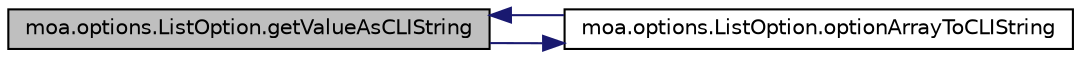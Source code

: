 digraph G
{
  edge [fontname="Helvetica",fontsize="10",labelfontname="Helvetica",labelfontsize="10"];
  node [fontname="Helvetica",fontsize="10",shape=record];
  rankdir=LR;
  Node1 [label="moa.options.ListOption.getValueAsCLIString",height=0.2,width=0.4,color="black", fillcolor="grey75", style="filled" fontcolor="black"];
  Node1 -> Node2 [color="midnightblue",fontsize="10",style="solid",fontname="Helvetica"];
  Node2 [label="moa.options.ListOption.optionArrayToCLIString",height=0.2,width=0.4,color="black", fillcolor="white", style="filled",URL="$classmoa_1_1options_1_1ListOption.html#a8184ef4216dff636594e09186395ab1a"];
  Node2 -> Node1 [color="midnightblue",fontsize="10",style="solid",fontname="Helvetica"];
}
